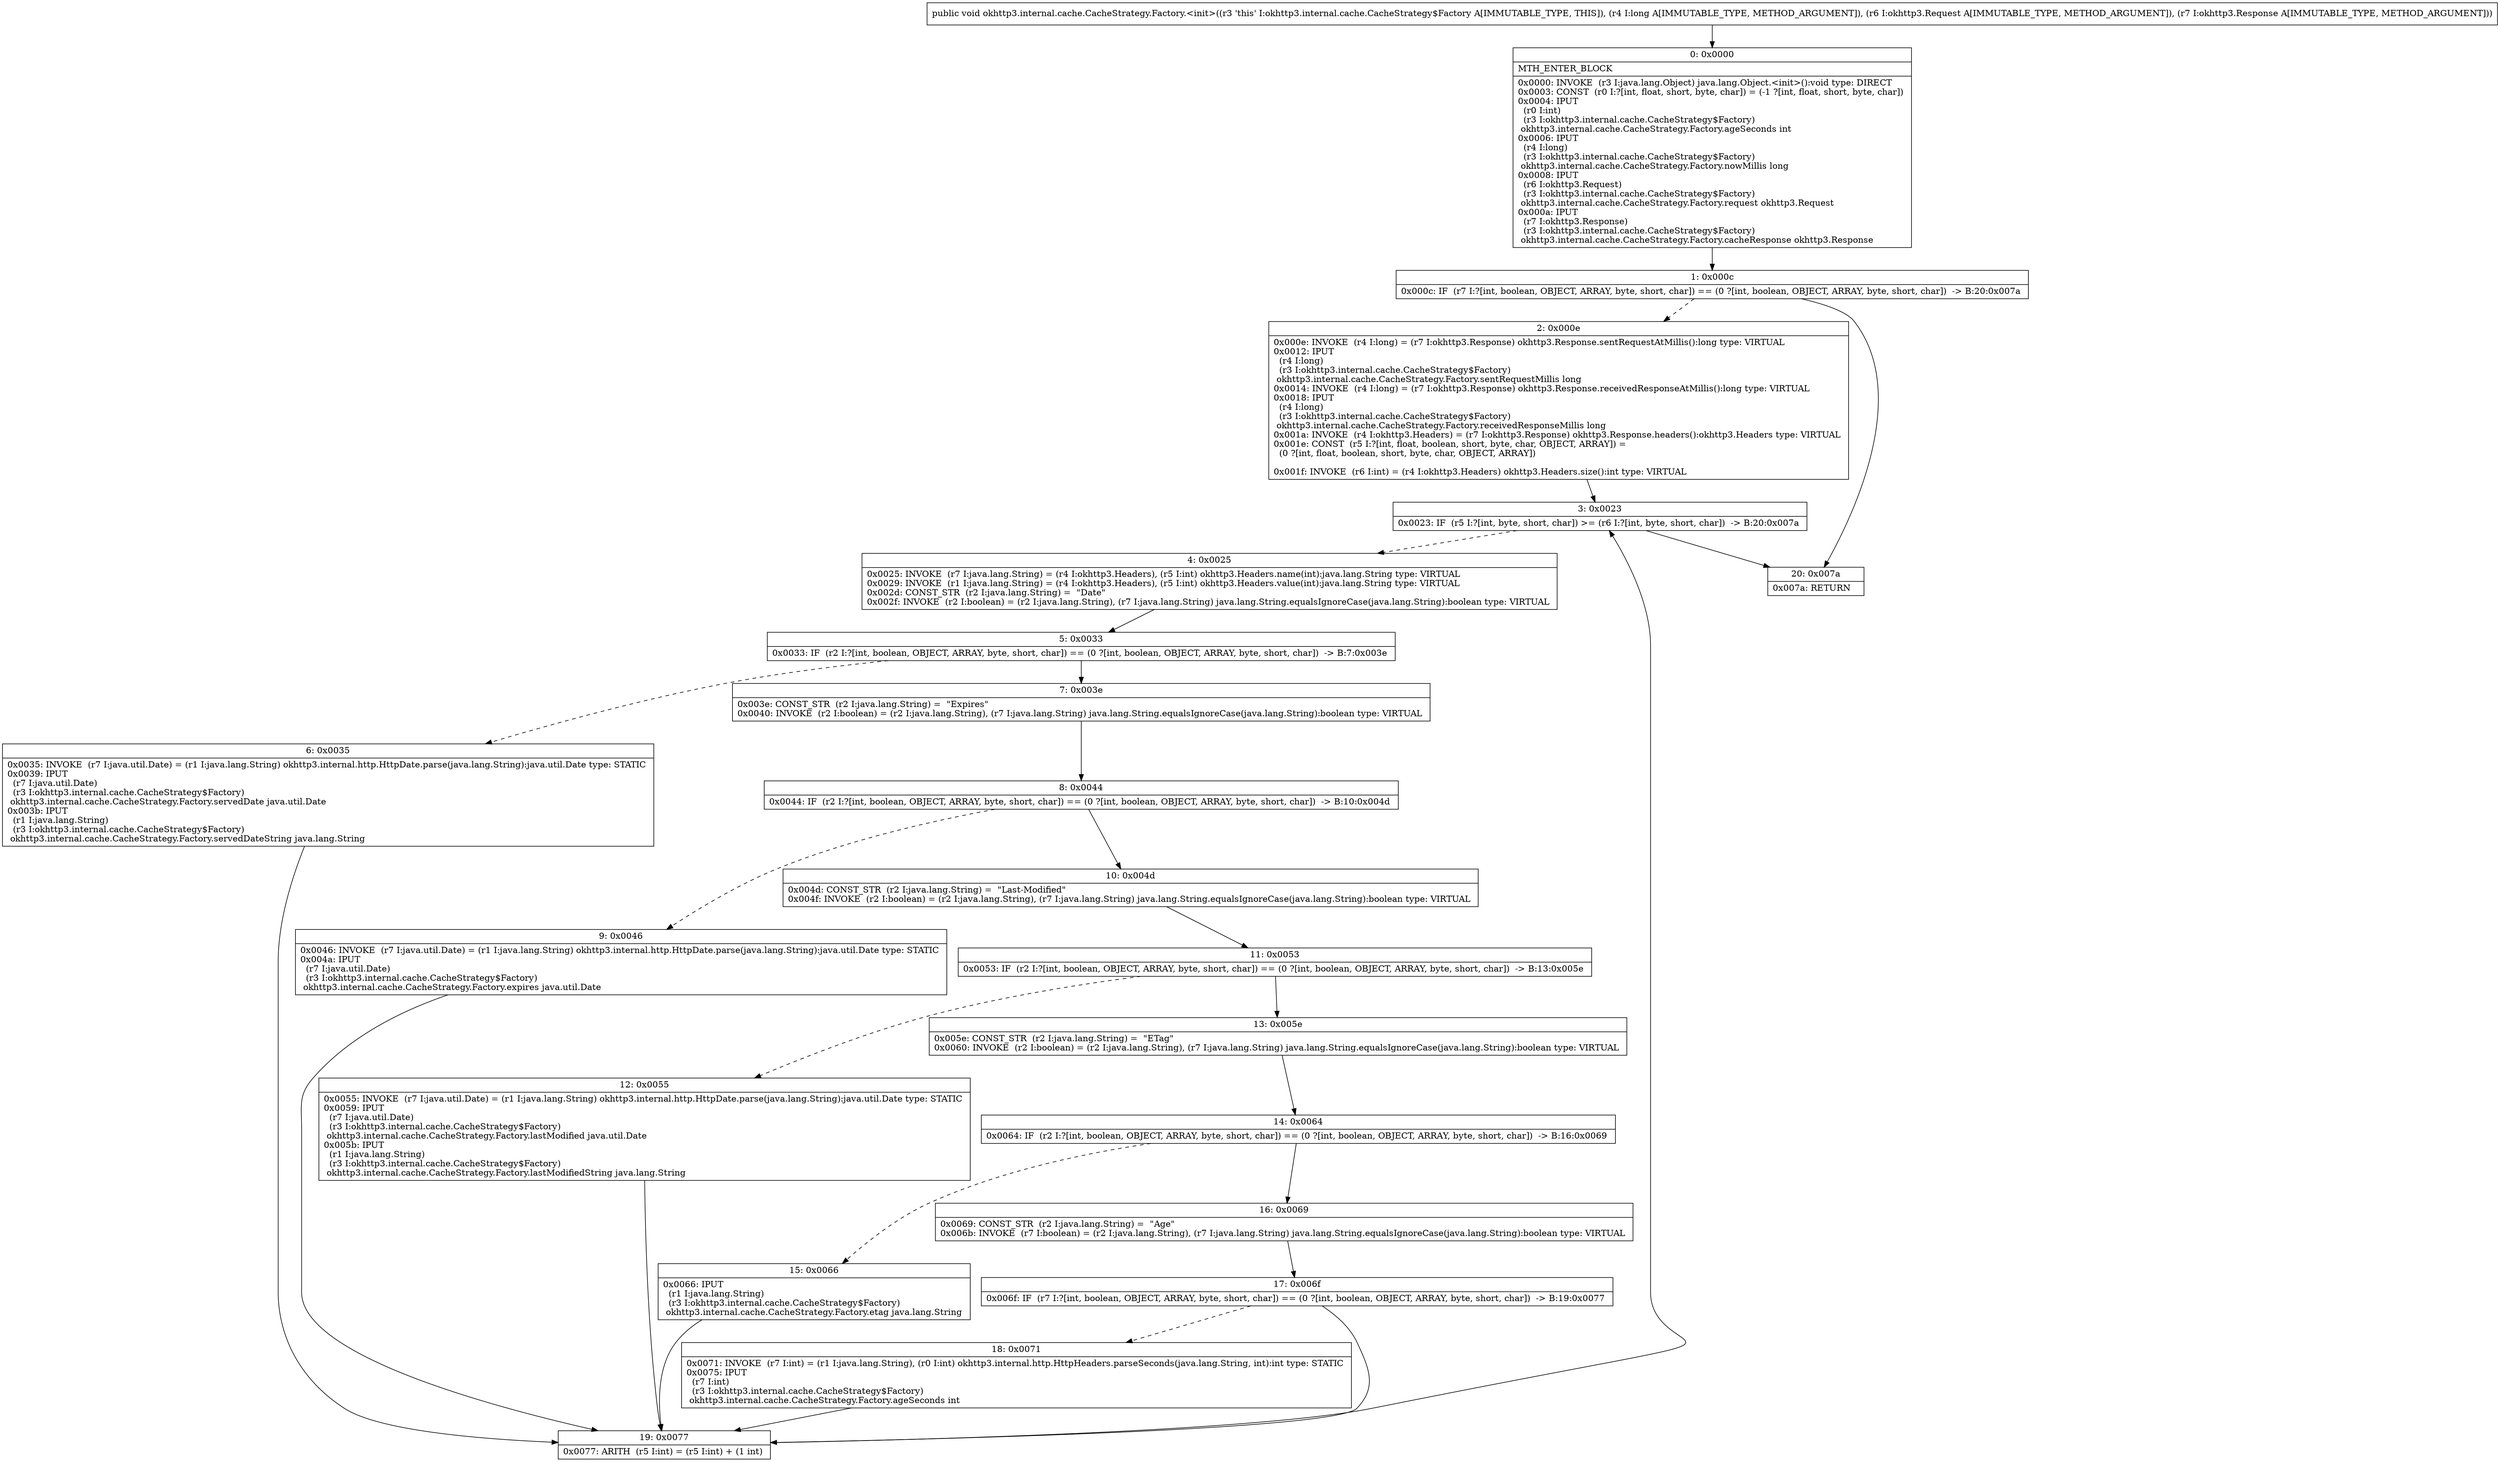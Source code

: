 digraph "CFG forokhttp3.internal.cache.CacheStrategy.Factory.\<init\>(JLokhttp3\/Request;Lokhttp3\/Response;)V" {
Node_0 [shape=record,label="{0\:\ 0x0000|MTH_ENTER_BLOCK\l|0x0000: INVOKE  (r3 I:java.lang.Object) java.lang.Object.\<init\>():void type: DIRECT \l0x0003: CONST  (r0 I:?[int, float, short, byte, char]) = (\-1 ?[int, float, short, byte, char]) \l0x0004: IPUT  \l  (r0 I:int)\l  (r3 I:okhttp3.internal.cache.CacheStrategy$Factory)\l okhttp3.internal.cache.CacheStrategy.Factory.ageSeconds int \l0x0006: IPUT  \l  (r4 I:long)\l  (r3 I:okhttp3.internal.cache.CacheStrategy$Factory)\l okhttp3.internal.cache.CacheStrategy.Factory.nowMillis long \l0x0008: IPUT  \l  (r6 I:okhttp3.Request)\l  (r3 I:okhttp3.internal.cache.CacheStrategy$Factory)\l okhttp3.internal.cache.CacheStrategy.Factory.request okhttp3.Request \l0x000a: IPUT  \l  (r7 I:okhttp3.Response)\l  (r3 I:okhttp3.internal.cache.CacheStrategy$Factory)\l okhttp3.internal.cache.CacheStrategy.Factory.cacheResponse okhttp3.Response \l}"];
Node_1 [shape=record,label="{1\:\ 0x000c|0x000c: IF  (r7 I:?[int, boolean, OBJECT, ARRAY, byte, short, char]) == (0 ?[int, boolean, OBJECT, ARRAY, byte, short, char])  \-\> B:20:0x007a \l}"];
Node_2 [shape=record,label="{2\:\ 0x000e|0x000e: INVOKE  (r4 I:long) = (r7 I:okhttp3.Response) okhttp3.Response.sentRequestAtMillis():long type: VIRTUAL \l0x0012: IPUT  \l  (r4 I:long)\l  (r3 I:okhttp3.internal.cache.CacheStrategy$Factory)\l okhttp3.internal.cache.CacheStrategy.Factory.sentRequestMillis long \l0x0014: INVOKE  (r4 I:long) = (r7 I:okhttp3.Response) okhttp3.Response.receivedResponseAtMillis():long type: VIRTUAL \l0x0018: IPUT  \l  (r4 I:long)\l  (r3 I:okhttp3.internal.cache.CacheStrategy$Factory)\l okhttp3.internal.cache.CacheStrategy.Factory.receivedResponseMillis long \l0x001a: INVOKE  (r4 I:okhttp3.Headers) = (r7 I:okhttp3.Response) okhttp3.Response.headers():okhttp3.Headers type: VIRTUAL \l0x001e: CONST  (r5 I:?[int, float, boolean, short, byte, char, OBJECT, ARRAY]) = \l  (0 ?[int, float, boolean, short, byte, char, OBJECT, ARRAY])\l \l0x001f: INVOKE  (r6 I:int) = (r4 I:okhttp3.Headers) okhttp3.Headers.size():int type: VIRTUAL \l}"];
Node_3 [shape=record,label="{3\:\ 0x0023|0x0023: IF  (r5 I:?[int, byte, short, char]) \>= (r6 I:?[int, byte, short, char])  \-\> B:20:0x007a \l}"];
Node_4 [shape=record,label="{4\:\ 0x0025|0x0025: INVOKE  (r7 I:java.lang.String) = (r4 I:okhttp3.Headers), (r5 I:int) okhttp3.Headers.name(int):java.lang.String type: VIRTUAL \l0x0029: INVOKE  (r1 I:java.lang.String) = (r4 I:okhttp3.Headers), (r5 I:int) okhttp3.Headers.value(int):java.lang.String type: VIRTUAL \l0x002d: CONST_STR  (r2 I:java.lang.String) =  \"Date\" \l0x002f: INVOKE  (r2 I:boolean) = (r2 I:java.lang.String), (r7 I:java.lang.String) java.lang.String.equalsIgnoreCase(java.lang.String):boolean type: VIRTUAL \l}"];
Node_5 [shape=record,label="{5\:\ 0x0033|0x0033: IF  (r2 I:?[int, boolean, OBJECT, ARRAY, byte, short, char]) == (0 ?[int, boolean, OBJECT, ARRAY, byte, short, char])  \-\> B:7:0x003e \l}"];
Node_6 [shape=record,label="{6\:\ 0x0035|0x0035: INVOKE  (r7 I:java.util.Date) = (r1 I:java.lang.String) okhttp3.internal.http.HttpDate.parse(java.lang.String):java.util.Date type: STATIC \l0x0039: IPUT  \l  (r7 I:java.util.Date)\l  (r3 I:okhttp3.internal.cache.CacheStrategy$Factory)\l okhttp3.internal.cache.CacheStrategy.Factory.servedDate java.util.Date \l0x003b: IPUT  \l  (r1 I:java.lang.String)\l  (r3 I:okhttp3.internal.cache.CacheStrategy$Factory)\l okhttp3.internal.cache.CacheStrategy.Factory.servedDateString java.lang.String \l}"];
Node_7 [shape=record,label="{7\:\ 0x003e|0x003e: CONST_STR  (r2 I:java.lang.String) =  \"Expires\" \l0x0040: INVOKE  (r2 I:boolean) = (r2 I:java.lang.String), (r7 I:java.lang.String) java.lang.String.equalsIgnoreCase(java.lang.String):boolean type: VIRTUAL \l}"];
Node_8 [shape=record,label="{8\:\ 0x0044|0x0044: IF  (r2 I:?[int, boolean, OBJECT, ARRAY, byte, short, char]) == (0 ?[int, boolean, OBJECT, ARRAY, byte, short, char])  \-\> B:10:0x004d \l}"];
Node_9 [shape=record,label="{9\:\ 0x0046|0x0046: INVOKE  (r7 I:java.util.Date) = (r1 I:java.lang.String) okhttp3.internal.http.HttpDate.parse(java.lang.String):java.util.Date type: STATIC \l0x004a: IPUT  \l  (r7 I:java.util.Date)\l  (r3 I:okhttp3.internal.cache.CacheStrategy$Factory)\l okhttp3.internal.cache.CacheStrategy.Factory.expires java.util.Date \l}"];
Node_10 [shape=record,label="{10\:\ 0x004d|0x004d: CONST_STR  (r2 I:java.lang.String) =  \"Last\-Modified\" \l0x004f: INVOKE  (r2 I:boolean) = (r2 I:java.lang.String), (r7 I:java.lang.String) java.lang.String.equalsIgnoreCase(java.lang.String):boolean type: VIRTUAL \l}"];
Node_11 [shape=record,label="{11\:\ 0x0053|0x0053: IF  (r2 I:?[int, boolean, OBJECT, ARRAY, byte, short, char]) == (0 ?[int, boolean, OBJECT, ARRAY, byte, short, char])  \-\> B:13:0x005e \l}"];
Node_12 [shape=record,label="{12\:\ 0x0055|0x0055: INVOKE  (r7 I:java.util.Date) = (r1 I:java.lang.String) okhttp3.internal.http.HttpDate.parse(java.lang.String):java.util.Date type: STATIC \l0x0059: IPUT  \l  (r7 I:java.util.Date)\l  (r3 I:okhttp3.internal.cache.CacheStrategy$Factory)\l okhttp3.internal.cache.CacheStrategy.Factory.lastModified java.util.Date \l0x005b: IPUT  \l  (r1 I:java.lang.String)\l  (r3 I:okhttp3.internal.cache.CacheStrategy$Factory)\l okhttp3.internal.cache.CacheStrategy.Factory.lastModifiedString java.lang.String \l}"];
Node_13 [shape=record,label="{13\:\ 0x005e|0x005e: CONST_STR  (r2 I:java.lang.String) =  \"ETag\" \l0x0060: INVOKE  (r2 I:boolean) = (r2 I:java.lang.String), (r7 I:java.lang.String) java.lang.String.equalsIgnoreCase(java.lang.String):boolean type: VIRTUAL \l}"];
Node_14 [shape=record,label="{14\:\ 0x0064|0x0064: IF  (r2 I:?[int, boolean, OBJECT, ARRAY, byte, short, char]) == (0 ?[int, boolean, OBJECT, ARRAY, byte, short, char])  \-\> B:16:0x0069 \l}"];
Node_15 [shape=record,label="{15\:\ 0x0066|0x0066: IPUT  \l  (r1 I:java.lang.String)\l  (r3 I:okhttp3.internal.cache.CacheStrategy$Factory)\l okhttp3.internal.cache.CacheStrategy.Factory.etag java.lang.String \l}"];
Node_16 [shape=record,label="{16\:\ 0x0069|0x0069: CONST_STR  (r2 I:java.lang.String) =  \"Age\" \l0x006b: INVOKE  (r7 I:boolean) = (r2 I:java.lang.String), (r7 I:java.lang.String) java.lang.String.equalsIgnoreCase(java.lang.String):boolean type: VIRTUAL \l}"];
Node_17 [shape=record,label="{17\:\ 0x006f|0x006f: IF  (r7 I:?[int, boolean, OBJECT, ARRAY, byte, short, char]) == (0 ?[int, boolean, OBJECT, ARRAY, byte, short, char])  \-\> B:19:0x0077 \l}"];
Node_18 [shape=record,label="{18\:\ 0x0071|0x0071: INVOKE  (r7 I:int) = (r1 I:java.lang.String), (r0 I:int) okhttp3.internal.http.HttpHeaders.parseSeconds(java.lang.String, int):int type: STATIC \l0x0075: IPUT  \l  (r7 I:int)\l  (r3 I:okhttp3.internal.cache.CacheStrategy$Factory)\l okhttp3.internal.cache.CacheStrategy.Factory.ageSeconds int \l}"];
Node_19 [shape=record,label="{19\:\ 0x0077|0x0077: ARITH  (r5 I:int) = (r5 I:int) + (1 int) \l}"];
Node_20 [shape=record,label="{20\:\ 0x007a|0x007a: RETURN   \l}"];
MethodNode[shape=record,label="{public void okhttp3.internal.cache.CacheStrategy.Factory.\<init\>((r3 'this' I:okhttp3.internal.cache.CacheStrategy$Factory A[IMMUTABLE_TYPE, THIS]), (r4 I:long A[IMMUTABLE_TYPE, METHOD_ARGUMENT]), (r6 I:okhttp3.Request A[IMMUTABLE_TYPE, METHOD_ARGUMENT]), (r7 I:okhttp3.Response A[IMMUTABLE_TYPE, METHOD_ARGUMENT])) }"];
MethodNode -> Node_0;
Node_0 -> Node_1;
Node_1 -> Node_2[style=dashed];
Node_1 -> Node_20;
Node_2 -> Node_3;
Node_3 -> Node_4[style=dashed];
Node_3 -> Node_20;
Node_4 -> Node_5;
Node_5 -> Node_6[style=dashed];
Node_5 -> Node_7;
Node_6 -> Node_19;
Node_7 -> Node_8;
Node_8 -> Node_9[style=dashed];
Node_8 -> Node_10;
Node_9 -> Node_19;
Node_10 -> Node_11;
Node_11 -> Node_12[style=dashed];
Node_11 -> Node_13;
Node_12 -> Node_19;
Node_13 -> Node_14;
Node_14 -> Node_15[style=dashed];
Node_14 -> Node_16;
Node_15 -> Node_19;
Node_16 -> Node_17;
Node_17 -> Node_18[style=dashed];
Node_17 -> Node_19;
Node_18 -> Node_19;
Node_19 -> Node_3;
}

